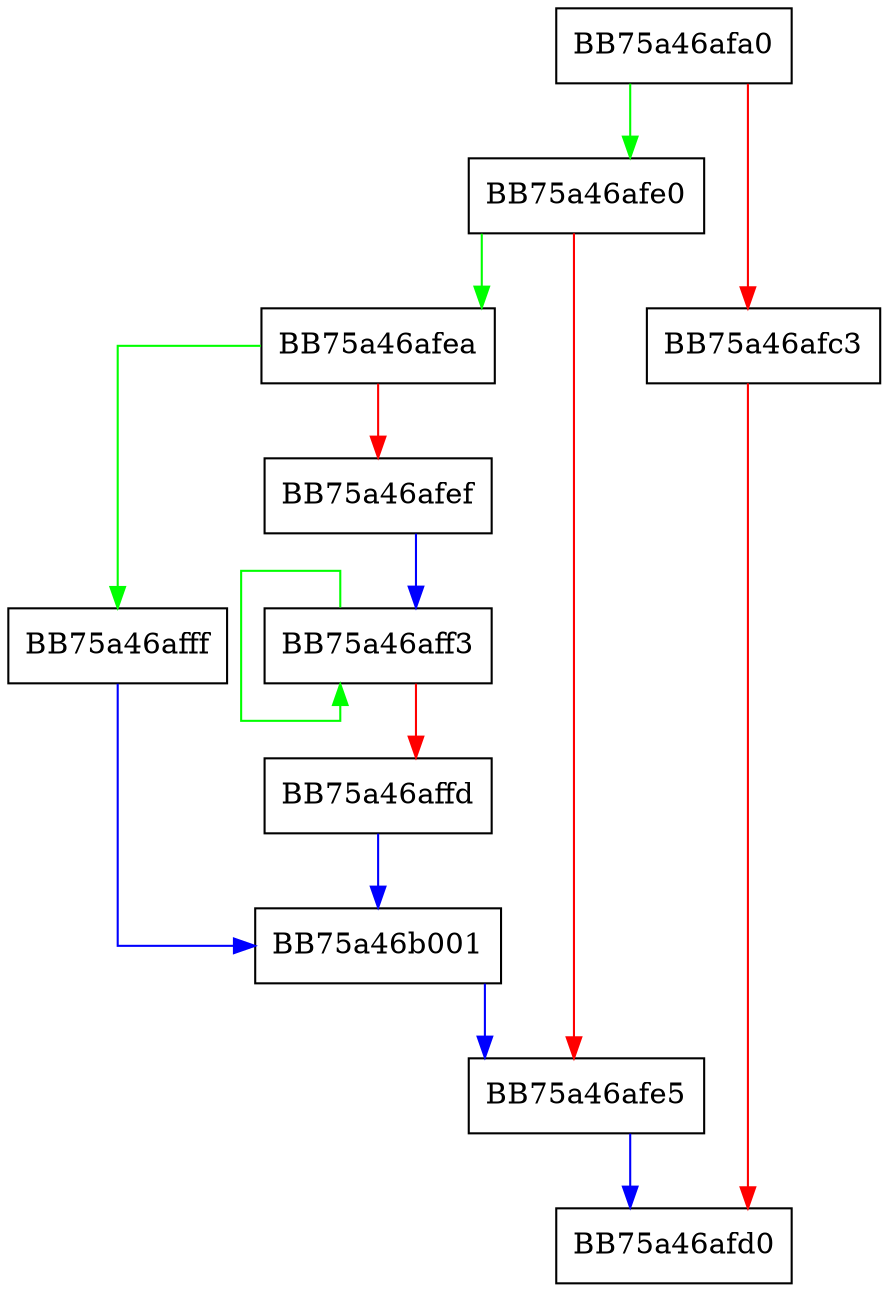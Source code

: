 digraph luaL_optlstring {
  node [shape="box"];
  graph [splines=ortho];
  BB75a46afa0 -> BB75a46afe0 [color="green"];
  BB75a46afa0 -> BB75a46afc3 [color="red"];
  BB75a46afc3 -> BB75a46afd0 [color="red"];
  BB75a46afe0 -> BB75a46afea [color="green"];
  BB75a46afe0 -> BB75a46afe5 [color="red"];
  BB75a46afe5 -> BB75a46afd0 [color="blue"];
  BB75a46afea -> BB75a46afff [color="green"];
  BB75a46afea -> BB75a46afef [color="red"];
  BB75a46afef -> BB75a46aff3 [color="blue"];
  BB75a46aff3 -> BB75a46aff3 [color="green"];
  BB75a46aff3 -> BB75a46affd [color="red"];
  BB75a46affd -> BB75a46b001 [color="blue"];
  BB75a46afff -> BB75a46b001 [color="blue"];
  BB75a46b001 -> BB75a46afe5 [color="blue"];
}